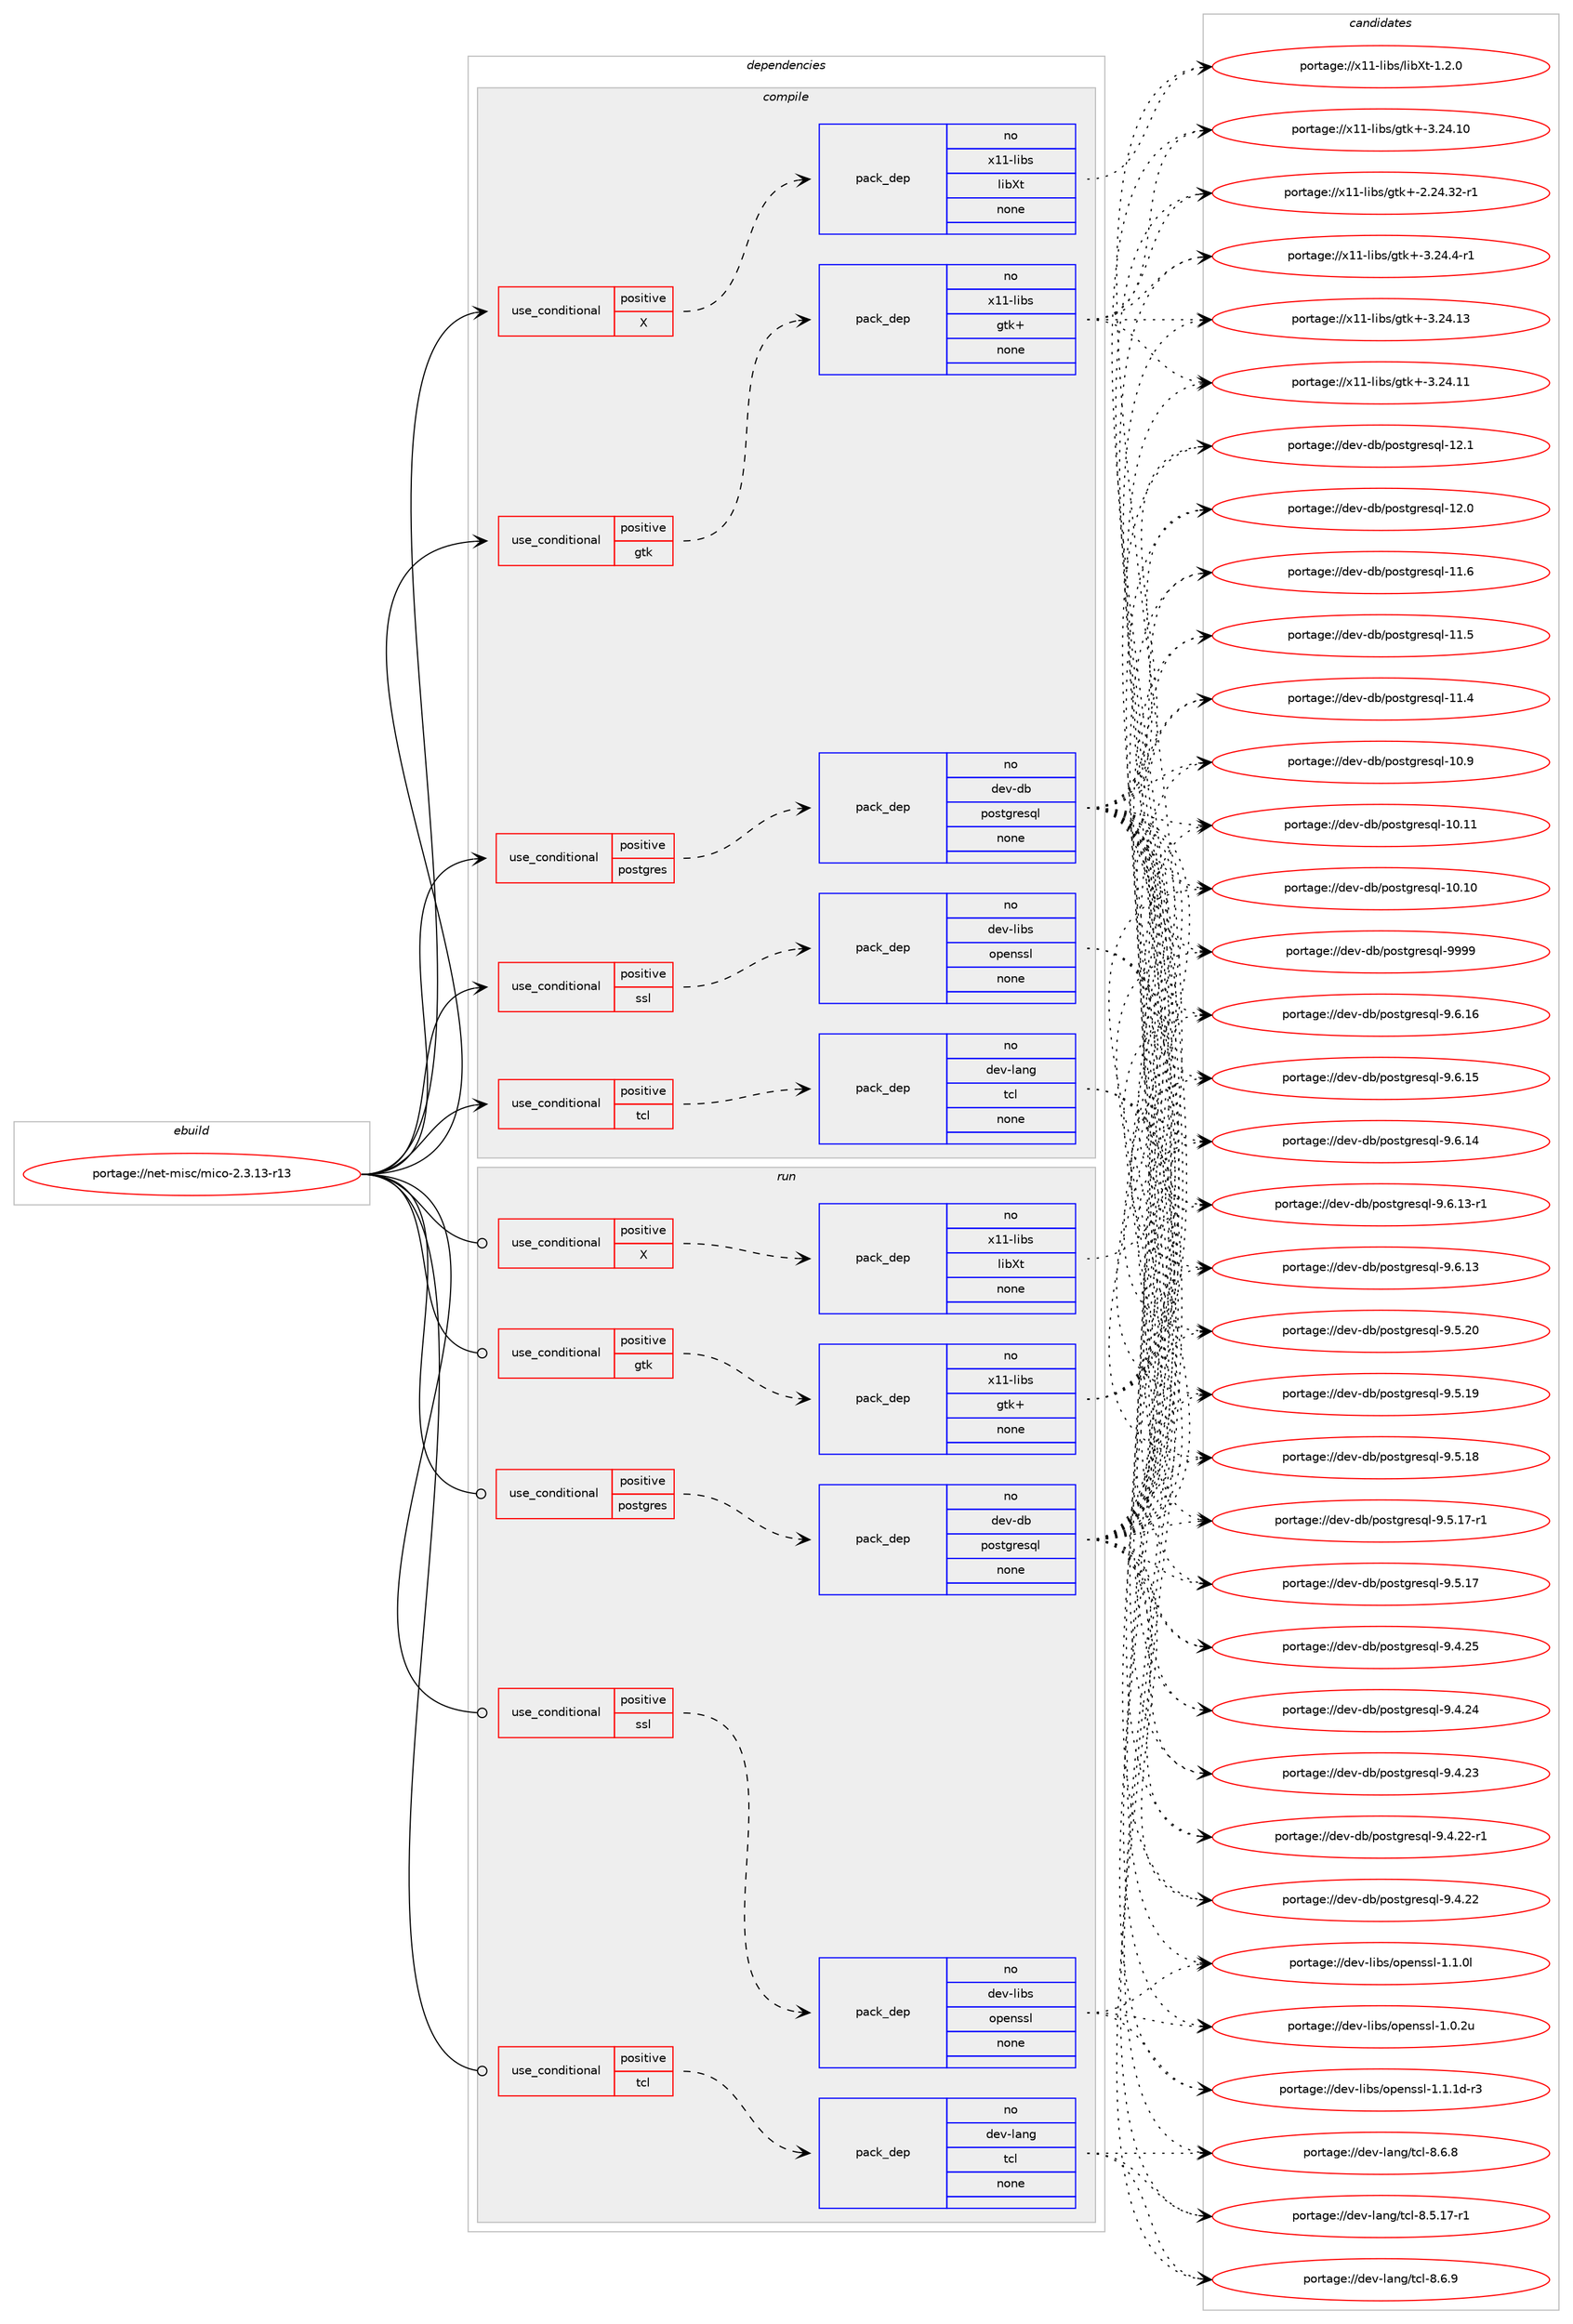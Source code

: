 digraph prolog {

# *************
# Graph options
# *************

newrank=true;
concentrate=true;
compound=true;
graph [rankdir=LR,fontname=Helvetica,fontsize=10,ranksep=1.5];#, ranksep=2.5, nodesep=0.2];
edge  [arrowhead=vee];
node  [fontname=Helvetica,fontsize=10];

# **********
# The ebuild
# **********

subgraph cluster_leftcol {
color=gray;
rank=same;
label=<<i>ebuild</i>>;
id [label="portage://net-misc/mico-2.3.13-r13", color=red, width=4, href="../net-misc/mico-2.3.13-r13.svg"];
}

# ****************
# The dependencies
# ****************

subgraph cluster_midcol {
color=gray;
label=<<i>dependencies</i>>;
subgraph cluster_compile {
fillcolor="#eeeeee";
style=filled;
label=<<i>compile</i>>;
subgraph cond26693 {
dependency135274 [label=<<TABLE BORDER="0" CELLBORDER="1" CELLSPACING="0" CELLPADDING="4"><TR><TD ROWSPAN="3" CELLPADDING="10">use_conditional</TD></TR><TR><TD>positive</TD></TR><TR><TD>X</TD></TR></TABLE>>, shape=none, color=red];
subgraph pack106334 {
dependency135275 [label=<<TABLE BORDER="0" CELLBORDER="1" CELLSPACING="0" CELLPADDING="4" WIDTH="220"><TR><TD ROWSPAN="6" CELLPADDING="30">pack_dep</TD></TR><TR><TD WIDTH="110">no</TD></TR><TR><TD>x11-libs</TD></TR><TR><TD>libXt</TD></TR><TR><TD>none</TD></TR><TR><TD></TD></TR></TABLE>>, shape=none, color=blue];
}
dependency135274:e -> dependency135275:w [weight=20,style="dashed",arrowhead="vee"];
}
id:e -> dependency135274:w [weight=20,style="solid",arrowhead="vee"];
subgraph cond26694 {
dependency135276 [label=<<TABLE BORDER="0" CELLBORDER="1" CELLSPACING="0" CELLPADDING="4"><TR><TD ROWSPAN="3" CELLPADDING="10">use_conditional</TD></TR><TR><TD>positive</TD></TR><TR><TD>gtk</TD></TR></TABLE>>, shape=none, color=red];
subgraph pack106335 {
dependency135277 [label=<<TABLE BORDER="0" CELLBORDER="1" CELLSPACING="0" CELLPADDING="4" WIDTH="220"><TR><TD ROWSPAN="6" CELLPADDING="30">pack_dep</TD></TR><TR><TD WIDTH="110">no</TD></TR><TR><TD>x11-libs</TD></TR><TR><TD>gtk+</TD></TR><TR><TD>none</TD></TR><TR><TD></TD></TR></TABLE>>, shape=none, color=blue];
}
dependency135276:e -> dependency135277:w [weight=20,style="dashed",arrowhead="vee"];
}
id:e -> dependency135276:w [weight=20,style="solid",arrowhead="vee"];
subgraph cond26695 {
dependency135278 [label=<<TABLE BORDER="0" CELLBORDER="1" CELLSPACING="0" CELLPADDING="4"><TR><TD ROWSPAN="3" CELLPADDING="10">use_conditional</TD></TR><TR><TD>positive</TD></TR><TR><TD>postgres</TD></TR></TABLE>>, shape=none, color=red];
subgraph pack106336 {
dependency135279 [label=<<TABLE BORDER="0" CELLBORDER="1" CELLSPACING="0" CELLPADDING="4" WIDTH="220"><TR><TD ROWSPAN="6" CELLPADDING="30">pack_dep</TD></TR><TR><TD WIDTH="110">no</TD></TR><TR><TD>dev-db</TD></TR><TR><TD>postgresql</TD></TR><TR><TD>none</TD></TR><TR><TD></TD></TR></TABLE>>, shape=none, color=blue];
}
dependency135278:e -> dependency135279:w [weight=20,style="dashed",arrowhead="vee"];
}
id:e -> dependency135278:w [weight=20,style="solid",arrowhead="vee"];
subgraph cond26696 {
dependency135280 [label=<<TABLE BORDER="0" CELLBORDER="1" CELLSPACING="0" CELLPADDING="4"><TR><TD ROWSPAN="3" CELLPADDING="10">use_conditional</TD></TR><TR><TD>positive</TD></TR><TR><TD>ssl</TD></TR></TABLE>>, shape=none, color=red];
subgraph pack106337 {
dependency135281 [label=<<TABLE BORDER="0" CELLBORDER="1" CELLSPACING="0" CELLPADDING="4" WIDTH="220"><TR><TD ROWSPAN="6" CELLPADDING="30">pack_dep</TD></TR><TR><TD WIDTH="110">no</TD></TR><TR><TD>dev-libs</TD></TR><TR><TD>openssl</TD></TR><TR><TD>none</TD></TR><TR><TD></TD></TR></TABLE>>, shape=none, color=blue];
}
dependency135280:e -> dependency135281:w [weight=20,style="dashed",arrowhead="vee"];
}
id:e -> dependency135280:w [weight=20,style="solid",arrowhead="vee"];
subgraph cond26697 {
dependency135282 [label=<<TABLE BORDER="0" CELLBORDER="1" CELLSPACING="0" CELLPADDING="4"><TR><TD ROWSPAN="3" CELLPADDING="10">use_conditional</TD></TR><TR><TD>positive</TD></TR><TR><TD>tcl</TD></TR></TABLE>>, shape=none, color=red];
subgraph pack106338 {
dependency135283 [label=<<TABLE BORDER="0" CELLBORDER="1" CELLSPACING="0" CELLPADDING="4" WIDTH="220"><TR><TD ROWSPAN="6" CELLPADDING="30">pack_dep</TD></TR><TR><TD WIDTH="110">no</TD></TR><TR><TD>dev-lang</TD></TR><TR><TD>tcl</TD></TR><TR><TD>none</TD></TR><TR><TD></TD></TR></TABLE>>, shape=none, color=blue];
}
dependency135282:e -> dependency135283:w [weight=20,style="dashed",arrowhead="vee"];
}
id:e -> dependency135282:w [weight=20,style="solid",arrowhead="vee"];
}
subgraph cluster_compileandrun {
fillcolor="#eeeeee";
style=filled;
label=<<i>compile and run</i>>;
}
subgraph cluster_run {
fillcolor="#eeeeee";
style=filled;
label=<<i>run</i>>;
subgraph cond26698 {
dependency135284 [label=<<TABLE BORDER="0" CELLBORDER="1" CELLSPACING="0" CELLPADDING="4"><TR><TD ROWSPAN="3" CELLPADDING="10">use_conditional</TD></TR><TR><TD>positive</TD></TR><TR><TD>X</TD></TR></TABLE>>, shape=none, color=red];
subgraph pack106339 {
dependency135285 [label=<<TABLE BORDER="0" CELLBORDER="1" CELLSPACING="0" CELLPADDING="4" WIDTH="220"><TR><TD ROWSPAN="6" CELLPADDING="30">pack_dep</TD></TR><TR><TD WIDTH="110">no</TD></TR><TR><TD>x11-libs</TD></TR><TR><TD>libXt</TD></TR><TR><TD>none</TD></TR><TR><TD></TD></TR></TABLE>>, shape=none, color=blue];
}
dependency135284:e -> dependency135285:w [weight=20,style="dashed",arrowhead="vee"];
}
id:e -> dependency135284:w [weight=20,style="solid",arrowhead="odot"];
subgraph cond26699 {
dependency135286 [label=<<TABLE BORDER="0" CELLBORDER="1" CELLSPACING="0" CELLPADDING="4"><TR><TD ROWSPAN="3" CELLPADDING="10">use_conditional</TD></TR><TR><TD>positive</TD></TR><TR><TD>gtk</TD></TR></TABLE>>, shape=none, color=red];
subgraph pack106340 {
dependency135287 [label=<<TABLE BORDER="0" CELLBORDER="1" CELLSPACING="0" CELLPADDING="4" WIDTH="220"><TR><TD ROWSPAN="6" CELLPADDING="30">pack_dep</TD></TR><TR><TD WIDTH="110">no</TD></TR><TR><TD>x11-libs</TD></TR><TR><TD>gtk+</TD></TR><TR><TD>none</TD></TR><TR><TD></TD></TR></TABLE>>, shape=none, color=blue];
}
dependency135286:e -> dependency135287:w [weight=20,style="dashed",arrowhead="vee"];
}
id:e -> dependency135286:w [weight=20,style="solid",arrowhead="odot"];
subgraph cond26700 {
dependency135288 [label=<<TABLE BORDER="0" CELLBORDER="1" CELLSPACING="0" CELLPADDING="4"><TR><TD ROWSPAN="3" CELLPADDING="10">use_conditional</TD></TR><TR><TD>positive</TD></TR><TR><TD>postgres</TD></TR></TABLE>>, shape=none, color=red];
subgraph pack106341 {
dependency135289 [label=<<TABLE BORDER="0" CELLBORDER="1" CELLSPACING="0" CELLPADDING="4" WIDTH="220"><TR><TD ROWSPAN="6" CELLPADDING="30">pack_dep</TD></TR><TR><TD WIDTH="110">no</TD></TR><TR><TD>dev-db</TD></TR><TR><TD>postgresql</TD></TR><TR><TD>none</TD></TR><TR><TD></TD></TR></TABLE>>, shape=none, color=blue];
}
dependency135288:e -> dependency135289:w [weight=20,style="dashed",arrowhead="vee"];
}
id:e -> dependency135288:w [weight=20,style="solid",arrowhead="odot"];
subgraph cond26701 {
dependency135290 [label=<<TABLE BORDER="0" CELLBORDER="1" CELLSPACING="0" CELLPADDING="4"><TR><TD ROWSPAN="3" CELLPADDING="10">use_conditional</TD></TR><TR><TD>positive</TD></TR><TR><TD>ssl</TD></TR></TABLE>>, shape=none, color=red];
subgraph pack106342 {
dependency135291 [label=<<TABLE BORDER="0" CELLBORDER="1" CELLSPACING="0" CELLPADDING="4" WIDTH="220"><TR><TD ROWSPAN="6" CELLPADDING="30">pack_dep</TD></TR><TR><TD WIDTH="110">no</TD></TR><TR><TD>dev-libs</TD></TR><TR><TD>openssl</TD></TR><TR><TD>none</TD></TR><TR><TD></TD></TR></TABLE>>, shape=none, color=blue];
}
dependency135290:e -> dependency135291:w [weight=20,style="dashed",arrowhead="vee"];
}
id:e -> dependency135290:w [weight=20,style="solid",arrowhead="odot"];
subgraph cond26702 {
dependency135292 [label=<<TABLE BORDER="0" CELLBORDER="1" CELLSPACING="0" CELLPADDING="4"><TR><TD ROWSPAN="3" CELLPADDING="10">use_conditional</TD></TR><TR><TD>positive</TD></TR><TR><TD>tcl</TD></TR></TABLE>>, shape=none, color=red];
subgraph pack106343 {
dependency135293 [label=<<TABLE BORDER="0" CELLBORDER="1" CELLSPACING="0" CELLPADDING="4" WIDTH="220"><TR><TD ROWSPAN="6" CELLPADDING="30">pack_dep</TD></TR><TR><TD WIDTH="110">no</TD></TR><TR><TD>dev-lang</TD></TR><TR><TD>tcl</TD></TR><TR><TD>none</TD></TR><TR><TD></TD></TR></TABLE>>, shape=none, color=blue];
}
dependency135292:e -> dependency135293:w [weight=20,style="dashed",arrowhead="vee"];
}
id:e -> dependency135292:w [weight=20,style="solid",arrowhead="odot"];
}
}

# **************
# The candidates
# **************

subgraph cluster_choices {
rank=same;
color=gray;
label=<<i>candidates</i>>;

subgraph choice106334 {
color=black;
nodesep=1;
choice12049494510810598115471081059888116454946504648 [label="portage://x11-libs/libXt-1.2.0", color=red, width=4,href="../x11-libs/libXt-1.2.0.svg"];
dependency135275:e -> choice12049494510810598115471081059888116454946504648:w [style=dotted,weight="100"];
}
subgraph choice106335 {
color=black;
nodesep=1;
choice120494945108105981154710311610743455146505246524511449 [label="portage://x11-libs/gtk+-3.24.4-r1", color=red, width=4,href="../x11-libs/gtk+-3.24.4-r1.svg"];
choice1204949451081059811547103116107434551465052464951 [label="portage://x11-libs/gtk+-3.24.13", color=red, width=4,href="../x11-libs/gtk+-3.24.13.svg"];
choice1204949451081059811547103116107434551465052464949 [label="portage://x11-libs/gtk+-3.24.11", color=red, width=4,href="../x11-libs/gtk+-3.24.11.svg"];
choice1204949451081059811547103116107434551465052464948 [label="portage://x11-libs/gtk+-3.24.10", color=red, width=4,href="../x11-libs/gtk+-3.24.10.svg"];
choice12049494510810598115471031161074345504650524651504511449 [label="portage://x11-libs/gtk+-2.24.32-r1", color=red, width=4,href="../x11-libs/gtk+-2.24.32-r1.svg"];
dependency135277:e -> choice120494945108105981154710311610743455146505246524511449:w [style=dotted,weight="100"];
dependency135277:e -> choice1204949451081059811547103116107434551465052464951:w [style=dotted,weight="100"];
dependency135277:e -> choice1204949451081059811547103116107434551465052464949:w [style=dotted,weight="100"];
dependency135277:e -> choice1204949451081059811547103116107434551465052464948:w [style=dotted,weight="100"];
dependency135277:e -> choice12049494510810598115471031161074345504650524651504511449:w [style=dotted,weight="100"];
}
subgraph choice106336 {
color=black;
nodesep=1;
choice1001011184510098471121111151161031141011151131084557575757 [label="portage://dev-db/postgresql-9999", color=red, width=4,href="../dev-db/postgresql-9999.svg"];
choice10010111845100984711211111511610311410111511310845574654464954 [label="portage://dev-db/postgresql-9.6.16", color=red, width=4,href="../dev-db/postgresql-9.6.16.svg"];
choice10010111845100984711211111511610311410111511310845574654464953 [label="portage://dev-db/postgresql-9.6.15", color=red, width=4,href="../dev-db/postgresql-9.6.15.svg"];
choice10010111845100984711211111511610311410111511310845574654464952 [label="portage://dev-db/postgresql-9.6.14", color=red, width=4,href="../dev-db/postgresql-9.6.14.svg"];
choice100101118451009847112111115116103114101115113108455746544649514511449 [label="portage://dev-db/postgresql-9.6.13-r1", color=red, width=4,href="../dev-db/postgresql-9.6.13-r1.svg"];
choice10010111845100984711211111511610311410111511310845574654464951 [label="portage://dev-db/postgresql-9.6.13", color=red, width=4,href="../dev-db/postgresql-9.6.13.svg"];
choice10010111845100984711211111511610311410111511310845574653465048 [label="portage://dev-db/postgresql-9.5.20", color=red, width=4,href="../dev-db/postgresql-9.5.20.svg"];
choice10010111845100984711211111511610311410111511310845574653464957 [label="portage://dev-db/postgresql-9.5.19", color=red, width=4,href="../dev-db/postgresql-9.5.19.svg"];
choice10010111845100984711211111511610311410111511310845574653464956 [label="portage://dev-db/postgresql-9.5.18", color=red, width=4,href="../dev-db/postgresql-9.5.18.svg"];
choice100101118451009847112111115116103114101115113108455746534649554511449 [label="portage://dev-db/postgresql-9.5.17-r1", color=red, width=4,href="../dev-db/postgresql-9.5.17-r1.svg"];
choice10010111845100984711211111511610311410111511310845574653464955 [label="portage://dev-db/postgresql-9.5.17", color=red, width=4,href="../dev-db/postgresql-9.5.17.svg"];
choice10010111845100984711211111511610311410111511310845574652465053 [label="portage://dev-db/postgresql-9.4.25", color=red, width=4,href="../dev-db/postgresql-9.4.25.svg"];
choice10010111845100984711211111511610311410111511310845574652465052 [label="portage://dev-db/postgresql-9.4.24", color=red, width=4,href="../dev-db/postgresql-9.4.24.svg"];
choice10010111845100984711211111511610311410111511310845574652465051 [label="portage://dev-db/postgresql-9.4.23", color=red, width=4,href="../dev-db/postgresql-9.4.23.svg"];
choice100101118451009847112111115116103114101115113108455746524650504511449 [label="portage://dev-db/postgresql-9.4.22-r1", color=red, width=4,href="../dev-db/postgresql-9.4.22-r1.svg"];
choice10010111845100984711211111511610311410111511310845574652465050 [label="portage://dev-db/postgresql-9.4.22", color=red, width=4,href="../dev-db/postgresql-9.4.22.svg"];
choice1001011184510098471121111151161031141011151131084549504649 [label="portage://dev-db/postgresql-12.1", color=red, width=4,href="../dev-db/postgresql-12.1.svg"];
choice1001011184510098471121111151161031141011151131084549504648 [label="portage://dev-db/postgresql-12.0", color=red, width=4,href="../dev-db/postgresql-12.0.svg"];
choice1001011184510098471121111151161031141011151131084549494654 [label="portage://dev-db/postgresql-11.6", color=red, width=4,href="../dev-db/postgresql-11.6.svg"];
choice1001011184510098471121111151161031141011151131084549494653 [label="portage://dev-db/postgresql-11.5", color=red, width=4,href="../dev-db/postgresql-11.5.svg"];
choice1001011184510098471121111151161031141011151131084549494652 [label="portage://dev-db/postgresql-11.4", color=red, width=4,href="../dev-db/postgresql-11.4.svg"];
choice1001011184510098471121111151161031141011151131084549484657 [label="portage://dev-db/postgresql-10.9", color=red, width=4,href="../dev-db/postgresql-10.9.svg"];
choice100101118451009847112111115116103114101115113108454948464949 [label="portage://dev-db/postgresql-10.11", color=red, width=4,href="../dev-db/postgresql-10.11.svg"];
choice100101118451009847112111115116103114101115113108454948464948 [label="portage://dev-db/postgresql-10.10", color=red, width=4,href="../dev-db/postgresql-10.10.svg"];
dependency135279:e -> choice1001011184510098471121111151161031141011151131084557575757:w [style=dotted,weight="100"];
dependency135279:e -> choice10010111845100984711211111511610311410111511310845574654464954:w [style=dotted,weight="100"];
dependency135279:e -> choice10010111845100984711211111511610311410111511310845574654464953:w [style=dotted,weight="100"];
dependency135279:e -> choice10010111845100984711211111511610311410111511310845574654464952:w [style=dotted,weight="100"];
dependency135279:e -> choice100101118451009847112111115116103114101115113108455746544649514511449:w [style=dotted,weight="100"];
dependency135279:e -> choice10010111845100984711211111511610311410111511310845574654464951:w [style=dotted,weight="100"];
dependency135279:e -> choice10010111845100984711211111511610311410111511310845574653465048:w [style=dotted,weight="100"];
dependency135279:e -> choice10010111845100984711211111511610311410111511310845574653464957:w [style=dotted,weight="100"];
dependency135279:e -> choice10010111845100984711211111511610311410111511310845574653464956:w [style=dotted,weight="100"];
dependency135279:e -> choice100101118451009847112111115116103114101115113108455746534649554511449:w [style=dotted,weight="100"];
dependency135279:e -> choice10010111845100984711211111511610311410111511310845574653464955:w [style=dotted,weight="100"];
dependency135279:e -> choice10010111845100984711211111511610311410111511310845574652465053:w [style=dotted,weight="100"];
dependency135279:e -> choice10010111845100984711211111511610311410111511310845574652465052:w [style=dotted,weight="100"];
dependency135279:e -> choice10010111845100984711211111511610311410111511310845574652465051:w [style=dotted,weight="100"];
dependency135279:e -> choice100101118451009847112111115116103114101115113108455746524650504511449:w [style=dotted,weight="100"];
dependency135279:e -> choice10010111845100984711211111511610311410111511310845574652465050:w [style=dotted,weight="100"];
dependency135279:e -> choice1001011184510098471121111151161031141011151131084549504649:w [style=dotted,weight="100"];
dependency135279:e -> choice1001011184510098471121111151161031141011151131084549504648:w [style=dotted,weight="100"];
dependency135279:e -> choice1001011184510098471121111151161031141011151131084549494654:w [style=dotted,weight="100"];
dependency135279:e -> choice1001011184510098471121111151161031141011151131084549494653:w [style=dotted,weight="100"];
dependency135279:e -> choice1001011184510098471121111151161031141011151131084549494652:w [style=dotted,weight="100"];
dependency135279:e -> choice1001011184510098471121111151161031141011151131084549484657:w [style=dotted,weight="100"];
dependency135279:e -> choice100101118451009847112111115116103114101115113108454948464949:w [style=dotted,weight="100"];
dependency135279:e -> choice100101118451009847112111115116103114101115113108454948464948:w [style=dotted,weight="100"];
}
subgraph choice106337 {
color=black;
nodesep=1;
choice1001011184510810598115471111121011101151151084549464946491004511451 [label="portage://dev-libs/openssl-1.1.1d-r3", color=red, width=4,href="../dev-libs/openssl-1.1.1d-r3.svg"];
choice100101118451081059811547111112101110115115108454946494648108 [label="portage://dev-libs/openssl-1.1.0l", color=red, width=4,href="../dev-libs/openssl-1.1.0l.svg"];
choice100101118451081059811547111112101110115115108454946484650117 [label="portage://dev-libs/openssl-1.0.2u", color=red, width=4,href="../dev-libs/openssl-1.0.2u.svg"];
dependency135281:e -> choice1001011184510810598115471111121011101151151084549464946491004511451:w [style=dotted,weight="100"];
dependency135281:e -> choice100101118451081059811547111112101110115115108454946494648108:w [style=dotted,weight="100"];
dependency135281:e -> choice100101118451081059811547111112101110115115108454946484650117:w [style=dotted,weight="100"];
}
subgraph choice106338 {
color=black;
nodesep=1;
choice10010111845108971101034711699108455646544657 [label="portage://dev-lang/tcl-8.6.9", color=red, width=4,href="../dev-lang/tcl-8.6.9.svg"];
choice10010111845108971101034711699108455646544656 [label="portage://dev-lang/tcl-8.6.8", color=red, width=4,href="../dev-lang/tcl-8.6.8.svg"];
choice10010111845108971101034711699108455646534649554511449 [label="portage://dev-lang/tcl-8.5.17-r1", color=red, width=4,href="../dev-lang/tcl-8.5.17-r1.svg"];
dependency135283:e -> choice10010111845108971101034711699108455646544657:w [style=dotted,weight="100"];
dependency135283:e -> choice10010111845108971101034711699108455646544656:w [style=dotted,weight="100"];
dependency135283:e -> choice10010111845108971101034711699108455646534649554511449:w [style=dotted,weight="100"];
}
subgraph choice106339 {
color=black;
nodesep=1;
choice12049494510810598115471081059888116454946504648 [label="portage://x11-libs/libXt-1.2.0", color=red, width=4,href="../x11-libs/libXt-1.2.0.svg"];
dependency135285:e -> choice12049494510810598115471081059888116454946504648:w [style=dotted,weight="100"];
}
subgraph choice106340 {
color=black;
nodesep=1;
choice120494945108105981154710311610743455146505246524511449 [label="portage://x11-libs/gtk+-3.24.4-r1", color=red, width=4,href="../x11-libs/gtk+-3.24.4-r1.svg"];
choice1204949451081059811547103116107434551465052464951 [label="portage://x11-libs/gtk+-3.24.13", color=red, width=4,href="../x11-libs/gtk+-3.24.13.svg"];
choice1204949451081059811547103116107434551465052464949 [label="portage://x11-libs/gtk+-3.24.11", color=red, width=4,href="../x11-libs/gtk+-3.24.11.svg"];
choice1204949451081059811547103116107434551465052464948 [label="portage://x11-libs/gtk+-3.24.10", color=red, width=4,href="../x11-libs/gtk+-3.24.10.svg"];
choice12049494510810598115471031161074345504650524651504511449 [label="portage://x11-libs/gtk+-2.24.32-r1", color=red, width=4,href="../x11-libs/gtk+-2.24.32-r1.svg"];
dependency135287:e -> choice120494945108105981154710311610743455146505246524511449:w [style=dotted,weight="100"];
dependency135287:e -> choice1204949451081059811547103116107434551465052464951:w [style=dotted,weight="100"];
dependency135287:e -> choice1204949451081059811547103116107434551465052464949:w [style=dotted,weight="100"];
dependency135287:e -> choice1204949451081059811547103116107434551465052464948:w [style=dotted,weight="100"];
dependency135287:e -> choice12049494510810598115471031161074345504650524651504511449:w [style=dotted,weight="100"];
}
subgraph choice106341 {
color=black;
nodesep=1;
choice1001011184510098471121111151161031141011151131084557575757 [label="portage://dev-db/postgresql-9999", color=red, width=4,href="../dev-db/postgresql-9999.svg"];
choice10010111845100984711211111511610311410111511310845574654464954 [label="portage://dev-db/postgresql-9.6.16", color=red, width=4,href="../dev-db/postgresql-9.6.16.svg"];
choice10010111845100984711211111511610311410111511310845574654464953 [label="portage://dev-db/postgresql-9.6.15", color=red, width=4,href="../dev-db/postgresql-9.6.15.svg"];
choice10010111845100984711211111511610311410111511310845574654464952 [label="portage://dev-db/postgresql-9.6.14", color=red, width=4,href="../dev-db/postgresql-9.6.14.svg"];
choice100101118451009847112111115116103114101115113108455746544649514511449 [label="portage://dev-db/postgresql-9.6.13-r1", color=red, width=4,href="../dev-db/postgresql-9.6.13-r1.svg"];
choice10010111845100984711211111511610311410111511310845574654464951 [label="portage://dev-db/postgresql-9.6.13", color=red, width=4,href="../dev-db/postgresql-9.6.13.svg"];
choice10010111845100984711211111511610311410111511310845574653465048 [label="portage://dev-db/postgresql-9.5.20", color=red, width=4,href="../dev-db/postgresql-9.5.20.svg"];
choice10010111845100984711211111511610311410111511310845574653464957 [label="portage://dev-db/postgresql-9.5.19", color=red, width=4,href="../dev-db/postgresql-9.5.19.svg"];
choice10010111845100984711211111511610311410111511310845574653464956 [label="portage://dev-db/postgresql-9.5.18", color=red, width=4,href="../dev-db/postgresql-9.5.18.svg"];
choice100101118451009847112111115116103114101115113108455746534649554511449 [label="portage://dev-db/postgresql-9.5.17-r1", color=red, width=4,href="../dev-db/postgresql-9.5.17-r1.svg"];
choice10010111845100984711211111511610311410111511310845574653464955 [label="portage://dev-db/postgresql-9.5.17", color=red, width=4,href="../dev-db/postgresql-9.5.17.svg"];
choice10010111845100984711211111511610311410111511310845574652465053 [label="portage://dev-db/postgresql-9.4.25", color=red, width=4,href="../dev-db/postgresql-9.4.25.svg"];
choice10010111845100984711211111511610311410111511310845574652465052 [label="portage://dev-db/postgresql-9.4.24", color=red, width=4,href="../dev-db/postgresql-9.4.24.svg"];
choice10010111845100984711211111511610311410111511310845574652465051 [label="portage://dev-db/postgresql-9.4.23", color=red, width=4,href="../dev-db/postgresql-9.4.23.svg"];
choice100101118451009847112111115116103114101115113108455746524650504511449 [label="portage://dev-db/postgresql-9.4.22-r1", color=red, width=4,href="../dev-db/postgresql-9.4.22-r1.svg"];
choice10010111845100984711211111511610311410111511310845574652465050 [label="portage://dev-db/postgresql-9.4.22", color=red, width=4,href="../dev-db/postgresql-9.4.22.svg"];
choice1001011184510098471121111151161031141011151131084549504649 [label="portage://dev-db/postgresql-12.1", color=red, width=4,href="../dev-db/postgresql-12.1.svg"];
choice1001011184510098471121111151161031141011151131084549504648 [label="portage://dev-db/postgresql-12.0", color=red, width=4,href="../dev-db/postgresql-12.0.svg"];
choice1001011184510098471121111151161031141011151131084549494654 [label="portage://dev-db/postgresql-11.6", color=red, width=4,href="../dev-db/postgresql-11.6.svg"];
choice1001011184510098471121111151161031141011151131084549494653 [label="portage://dev-db/postgresql-11.5", color=red, width=4,href="../dev-db/postgresql-11.5.svg"];
choice1001011184510098471121111151161031141011151131084549494652 [label="portage://dev-db/postgresql-11.4", color=red, width=4,href="../dev-db/postgresql-11.4.svg"];
choice1001011184510098471121111151161031141011151131084549484657 [label="portage://dev-db/postgresql-10.9", color=red, width=4,href="../dev-db/postgresql-10.9.svg"];
choice100101118451009847112111115116103114101115113108454948464949 [label="portage://dev-db/postgresql-10.11", color=red, width=4,href="../dev-db/postgresql-10.11.svg"];
choice100101118451009847112111115116103114101115113108454948464948 [label="portage://dev-db/postgresql-10.10", color=red, width=4,href="../dev-db/postgresql-10.10.svg"];
dependency135289:e -> choice1001011184510098471121111151161031141011151131084557575757:w [style=dotted,weight="100"];
dependency135289:e -> choice10010111845100984711211111511610311410111511310845574654464954:w [style=dotted,weight="100"];
dependency135289:e -> choice10010111845100984711211111511610311410111511310845574654464953:w [style=dotted,weight="100"];
dependency135289:e -> choice10010111845100984711211111511610311410111511310845574654464952:w [style=dotted,weight="100"];
dependency135289:e -> choice100101118451009847112111115116103114101115113108455746544649514511449:w [style=dotted,weight="100"];
dependency135289:e -> choice10010111845100984711211111511610311410111511310845574654464951:w [style=dotted,weight="100"];
dependency135289:e -> choice10010111845100984711211111511610311410111511310845574653465048:w [style=dotted,weight="100"];
dependency135289:e -> choice10010111845100984711211111511610311410111511310845574653464957:w [style=dotted,weight="100"];
dependency135289:e -> choice10010111845100984711211111511610311410111511310845574653464956:w [style=dotted,weight="100"];
dependency135289:e -> choice100101118451009847112111115116103114101115113108455746534649554511449:w [style=dotted,weight="100"];
dependency135289:e -> choice10010111845100984711211111511610311410111511310845574653464955:w [style=dotted,weight="100"];
dependency135289:e -> choice10010111845100984711211111511610311410111511310845574652465053:w [style=dotted,weight="100"];
dependency135289:e -> choice10010111845100984711211111511610311410111511310845574652465052:w [style=dotted,weight="100"];
dependency135289:e -> choice10010111845100984711211111511610311410111511310845574652465051:w [style=dotted,weight="100"];
dependency135289:e -> choice100101118451009847112111115116103114101115113108455746524650504511449:w [style=dotted,weight="100"];
dependency135289:e -> choice10010111845100984711211111511610311410111511310845574652465050:w [style=dotted,weight="100"];
dependency135289:e -> choice1001011184510098471121111151161031141011151131084549504649:w [style=dotted,weight="100"];
dependency135289:e -> choice1001011184510098471121111151161031141011151131084549504648:w [style=dotted,weight="100"];
dependency135289:e -> choice1001011184510098471121111151161031141011151131084549494654:w [style=dotted,weight="100"];
dependency135289:e -> choice1001011184510098471121111151161031141011151131084549494653:w [style=dotted,weight="100"];
dependency135289:e -> choice1001011184510098471121111151161031141011151131084549494652:w [style=dotted,weight="100"];
dependency135289:e -> choice1001011184510098471121111151161031141011151131084549484657:w [style=dotted,weight="100"];
dependency135289:e -> choice100101118451009847112111115116103114101115113108454948464949:w [style=dotted,weight="100"];
dependency135289:e -> choice100101118451009847112111115116103114101115113108454948464948:w [style=dotted,weight="100"];
}
subgraph choice106342 {
color=black;
nodesep=1;
choice1001011184510810598115471111121011101151151084549464946491004511451 [label="portage://dev-libs/openssl-1.1.1d-r3", color=red, width=4,href="../dev-libs/openssl-1.1.1d-r3.svg"];
choice100101118451081059811547111112101110115115108454946494648108 [label="portage://dev-libs/openssl-1.1.0l", color=red, width=4,href="../dev-libs/openssl-1.1.0l.svg"];
choice100101118451081059811547111112101110115115108454946484650117 [label="portage://dev-libs/openssl-1.0.2u", color=red, width=4,href="../dev-libs/openssl-1.0.2u.svg"];
dependency135291:e -> choice1001011184510810598115471111121011101151151084549464946491004511451:w [style=dotted,weight="100"];
dependency135291:e -> choice100101118451081059811547111112101110115115108454946494648108:w [style=dotted,weight="100"];
dependency135291:e -> choice100101118451081059811547111112101110115115108454946484650117:w [style=dotted,weight="100"];
}
subgraph choice106343 {
color=black;
nodesep=1;
choice10010111845108971101034711699108455646544657 [label="portage://dev-lang/tcl-8.6.9", color=red, width=4,href="../dev-lang/tcl-8.6.9.svg"];
choice10010111845108971101034711699108455646544656 [label="portage://dev-lang/tcl-8.6.8", color=red, width=4,href="../dev-lang/tcl-8.6.8.svg"];
choice10010111845108971101034711699108455646534649554511449 [label="portage://dev-lang/tcl-8.5.17-r1", color=red, width=4,href="../dev-lang/tcl-8.5.17-r1.svg"];
dependency135293:e -> choice10010111845108971101034711699108455646544657:w [style=dotted,weight="100"];
dependency135293:e -> choice10010111845108971101034711699108455646544656:w [style=dotted,weight="100"];
dependency135293:e -> choice10010111845108971101034711699108455646534649554511449:w [style=dotted,weight="100"];
}
}

}
